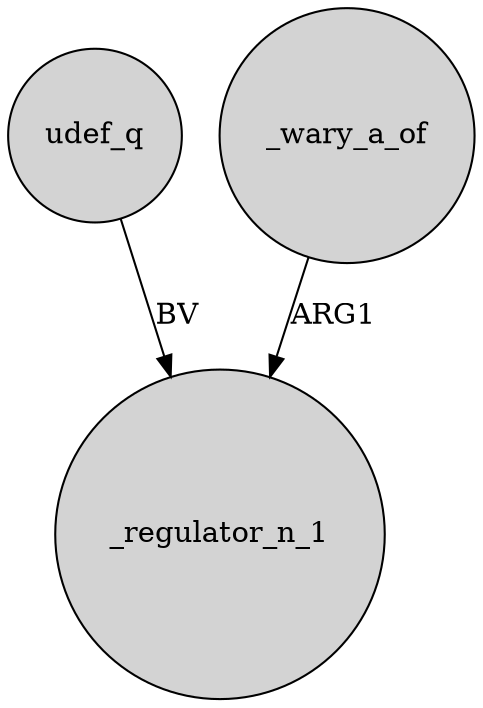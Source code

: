 digraph {
	node [shape=circle style=filled]
	udef_q -> _regulator_n_1 [label=BV]
	_wary_a_of -> _regulator_n_1 [label=ARG1]
}
